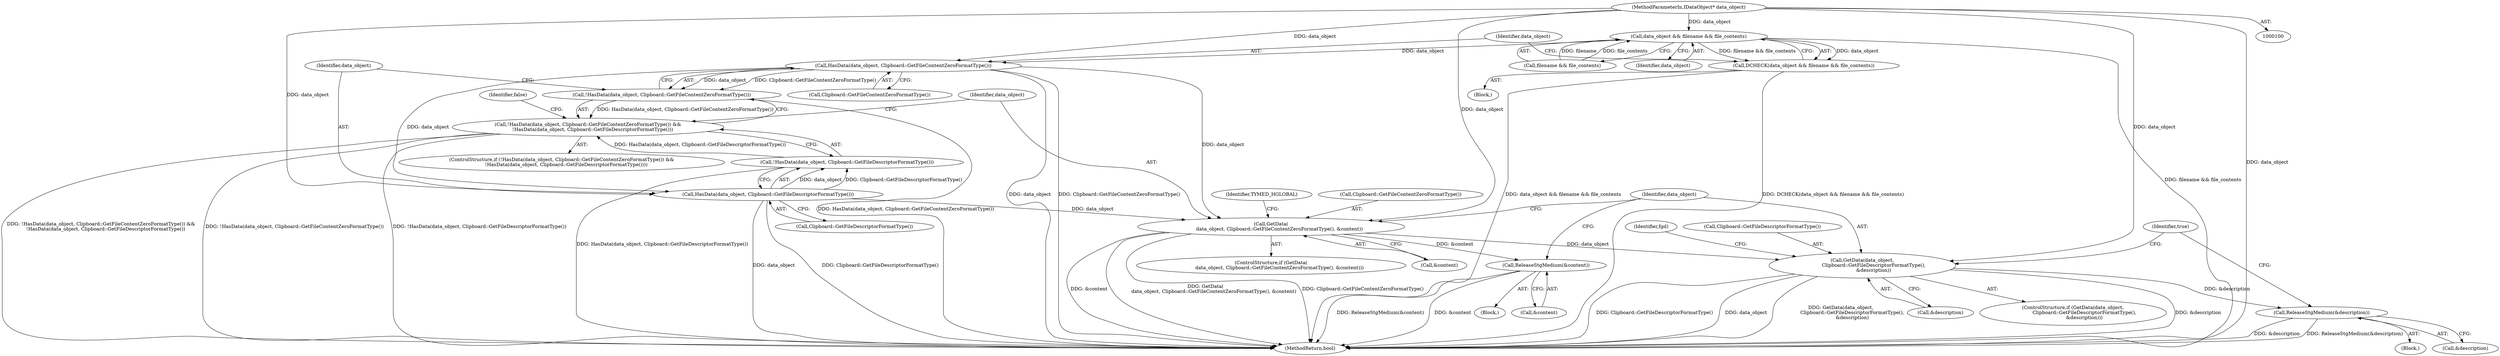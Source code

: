 digraph "0_Chrome_e93dc535728da259ec16d1c3cc393f80b25f64ae_1@pointer" {
"1000101" [label="(MethodParameterIn,IDataObject* data_object)"];
"1000106" [label="(Call,data_object && filename && file_contents)"];
"1000105" [label="(Call,DCHECK(data_object && filename && file_contents))"];
"1000114" [label="(Call,HasData(data_object, Clipboard::GetFileContentZeroFormatType()))"];
"1000113" [label="(Call,!HasData(data_object, Clipboard::GetFileContentZeroFormatType()))"];
"1000112" [label="(Call,!HasData(data_object, Clipboard::GetFileContentZeroFormatType()) &&\n      !HasData(data_object, Clipboard::GetFileDescriptorFormatType()))"];
"1000118" [label="(Call,HasData(data_object, Clipboard::GetFileDescriptorFormatType()))"];
"1000117" [label="(Call,!HasData(data_object, Clipboard::GetFileDescriptorFormatType()))"];
"1000125" [label="(Call,GetData(\n           data_object, Clipboard::GetFileContentZeroFormatType(), &content))"];
"1000142" [label="(Call,ReleaseStgMedium(&content))"];
"1000147" [label="(Call,GetData(data_object,\n               Clipboard::GetFileDescriptorFormatType(),\n               &description))"];
"1000168" [label="(Call,ReleaseStgMedium(&description))"];
"1000173" [label="(MethodReturn,bool)"];
"1000116" [label="(Call,Clipboard::GetFileContentZeroFormatType())"];
"1000133" [label="(Identifier,TYMED_HGLOBAL)"];
"1000143" [label="(Call,&content)"];
"1000124" [label="(ControlStructure,if (GetData(\n           data_object, Clipboard::GetFileContentZeroFormatType(), &content)))"];
"1000114" [label="(Call,HasData(data_object, Clipboard::GetFileContentZeroFormatType()))"];
"1000128" [label="(Call,&content)"];
"1000168" [label="(Call,ReleaseStgMedium(&description))"];
"1000150" [label="(Call,&description)"];
"1000118" [label="(Call,HasData(data_object, Clipboard::GetFileDescriptorFormatType()))"];
"1000125" [label="(Call,GetData(\n           data_object, Clipboard::GetFileContentZeroFormatType(), &content))"];
"1000152" [label="(Block,)"];
"1000115" [label="(Identifier,data_object)"];
"1000119" [label="(Identifier,data_object)"];
"1000120" [label="(Call,Clipboard::GetFileDescriptorFormatType())"];
"1000142" [label="(Call,ReleaseStgMedium(&content))"];
"1000105" [label="(Call,DCHECK(data_object && filename && file_contents))"];
"1000157" [label="(Identifier,fgd)"];
"1000108" [label="(Call,filename && file_contents)"];
"1000127" [label="(Call,Clipboard::GetFileContentZeroFormatType())"];
"1000126" [label="(Identifier,data_object)"];
"1000130" [label="(Block,)"];
"1000117" [label="(Call,!HasData(data_object, Clipboard::GetFileDescriptorFormatType()))"];
"1000107" [label="(Identifier,data_object)"];
"1000146" [label="(ControlStructure,if (GetData(data_object,\n               Clipboard::GetFileDescriptorFormatType(),\n               &description)))"];
"1000106" [label="(Call,data_object && filename && file_contents)"];
"1000112" [label="(Call,!HasData(data_object, Clipboard::GetFileContentZeroFormatType()) &&\n      !HasData(data_object, Clipboard::GetFileDescriptorFormatType()))"];
"1000111" [label="(ControlStructure,if (!HasData(data_object, Clipboard::GetFileContentZeroFormatType()) &&\n      !HasData(data_object, Clipboard::GetFileDescriptorFormatType())))"];
"1000101" [label="(MethodParameterIn,IDataObject* data_object)"];
"1000148" [label="(Identifier,data_object)"];
"1000149" [label="(Call,Clipboard::GetFileDescriptorFormatType())"];
"1000113" [label="(Call,!HasData(data_object, Clipboard::GetFileContentZeroFormatType()))"];
"1000122" [label="(Identifier,false)"];
"1000172" [label="(Identifier,true)"];
"1000147" [label="(Call,GetData(data_object,\n               Clipboard::GetFileDescriptorFormatType(),\n               &description))"];
"1000104" [label="(Block,)"];
"1000169" [label="(Call,&description)"];
"1000101" -> "1000100"  [label="AST: "];
"1000101" -> "1000173"  [label="DDG: data_object"];
"1000101" -> "1000106"  [label="DDG: data_object"];
"1000101" -> "1000114"  [label="DDG: data_object"];
"1000101" -> "1000118"  [label="DDG: data_object"];
"1000101" -> "1000125"  [label="DDG: data_object"];
"1000101" -> "1000147"  [label="DDG: data_object"];
"1000106" -> "1000105"  [label="AST: "];
"1000106" -> "1000107"  [label="CFG: "];
"1000106" -> "1000108"  [label="CFG: "];
"1000107" -> "1000106"  [label="AST: "];
"1000108" -> "1000106"  [label="AST: "];
"1000105" -> "1000106"  [label="CFG: "];
"1000106" -> "1000173"  [label="DDG: filename && file_contents"];
"1000106" -> "1000105"  [label="DDG: data_object"];
"1000106" -> "1000105"  [label="DDG: filename && file_contents"];
"1000108" -> "1000106"  [label="DDG: filename"];
"1000108" -> "1000106"  [label="DDG: file_contents"];
"1000106" -> "1000114"  [label="DDG: data_object"];
"1000105" -> "1000104"  [label="AST: "];
"1000115" -> "1000105"  [label="CFG: "];
"1000105" -> "1000173"  [label="DDG: DCHECK(data_object && filename && file_contents)"];
"1000105" -> "1000173"  [label="DDG: data_object && filename && file_contents"];
"1000114" -> "1000113"  [label="AST: "];
"1000114" -> "1000116"  [label="CFG: "];
"1000115" -> "1000114"  [label="AST: "];
"1000116" -> "1000114"  [label="AST: "];
"1000113" -> "1000114"  [label="CFG: "];
"1000114" -> "1000173"  [label="DDG: data_object"];
"1000114" -> "1000173"  [label="DDG: Clipboard::GetFileContentZeroFormatType()"];
"1000114" -> "1000113"  [label="DDG: data_object"];
"1000114" -> "1000113"  [label="DDG: Clipboard::GetFileContentZeroFormatType()"];
"1000114" -> "1000118"  [label="DDG: data_object"];
"1000114" -> "1000125"  [label="DDG: data_object"];
"1000113" -> "1000112"  [label="AST: "];
"1000119" -> "1000113"  [label="CFG: "];
"1000112" -> "1000113"  [label="CFG: "];
"1000113" -> "1000173"  [label="DDG: HasData(data_object, Clipboard::GetFileContentZeroFormatType())"];
"1000113" -> "1000112"  [label="DDG: HasData(data_object, Clipboard::GetFileContentZeroFormatType())"];
"1000112" -> "1000111"  [label="AST: "];
"1000112" -> "1000117"  [label="CFG: "];
"1000117" -> "1000112"  [label="AST: "];
"1000122" -> "1000112"  [label="CFG: "];
"1000126" -> "1000112"  [label="CFG: "];
"1000112" -> "1000173"  [label="DDG: !HasData(data_object, Clipboard::GetFileDescriptorFormatType())"];
"1000112" -> "1000173"  [label="DDG: !HasData(data_object, Clipboard::GetFileContentZeroFormatType()) &&\n      !HasData(data_object, Clipboard::GetFileDescriptorFormatType())"];
"1000112" -> "1000173"  [label="DDG: !HasData(data_object, Clipboard::GetFileContentZeroFormatType())"];
"1000117" -> "1000112"  [label="DDG: HasData(data_object, Clipboard::GetFileDescriptorFormatType())"];
"1000118" -> "1000117"  [label="AST: "];
"1000118" -> "1000120"  [label="CFG: "];
"1000119" -> "1000118"  [label="AST: "];
"1000120" -> "1000118"  [label="AST: "];
"1000117" -> "1000118"  [label="CFG: "];
"1000118" -> "1000173"  [label="DDG: data_object"];
"1000118" -> "1000173"  [label="DDG: Clipboard::GetFileDescriptorFormatType()"];
"1000118" -> "1000117"  [label="DDG: data_object"];
"1000118" -> "1000117"  [label="DDG: Clipboard::GetFileDescriptorFormatType()"];
"1000118" -> "1000125"  [label="DDG: data_object"];
"1000117" -> "1000173"  [label="DDG: HasData(data_object, Clipboard::GetFileDescriptorFormatType())"];
"1000125" -> "1000124"  [label="AST: "];
"1000125" -> "1000128"  [label="CFG: "];
"1000126" -> "1000125"  [label="AST: "];
"1000127" -> "1000125"  [label="AST: "];
"1000128" -> "1000125"  [label="AST: "];
"1000133" -> "1000125"  [label="CFG: "];
"1000148" -> "1000125"  [label="CFG: "];
"1000125" -> "1000173"  [label="DDG: GetData(\n           data_object, Clipboard::GetFileContentZeroFormatType(), &content)"];
"1000125" -> "1000173"  [label="DDG: Clipboard::GetFileContentZeroFormatType()"];
"1000125" -> "1000173"  [label="DDG: &content"];
"1000125" -> "1000142"  [label="DDG: &content"];
"1000125" -> "1000147"  [label="DDG: data_object"];
"1000142" -> "1000130"  [label="AST: "];
"1000142" -> "1000143"  [label="CFG: "];
"1000143" -> "1000142"  [label="AST: "];
"1000148" -> "1000142"  [label="CFG: "];
"1000142" -> "1000173"  [label="DDG: ReleaseStgMedium(&content)"];
"1000142" -> "1000173"  [label="DDG: &content"];
"1000147" -> "1000146"  [label="AST: "];
"1000147" -> "1000150"  [label="CFG: "];
"1000148" -> "1000147"  [label="AST: "];
"1000149" -> "1000147"  [label="AST: "];
"1000150" -> "1000147"  [label="AST: "];
"1000157" -> "1000147"  [label="CFG: "];
"1000172" -> "1000147"  [label="CFG: "];
"1000147" -> "1000173"  [label="DDG: &description"];
"1000147" -> "1000173"  [label="DDG: Clipboard::GetFileDescriptorFormatType()"];
"1000147" -> "1000173"  [label="DDG: data_object"];
"1000147" -> "1000173"  [label="DDG: GetData(data_object,\n               Clipboard::GetFileDescriptorFormatType(),\n               &description)"];
"1000147" -> "1000168"  [label="DDG: &description"];
"1000168" -> "1000152"  [label="AST: "];
"1000168" -> "1000169"  [label="CFG: "];
"1000169" -> "1000168"  [label="AST: "];
"1000172" -> "1000168"  [label="CFG: "];
"1000168" -> "1000173"  [label="DDG: ReleaseStgMedium(&description)"];
"1000168" -> "1000173"  [label="DDG: &description"];
}
